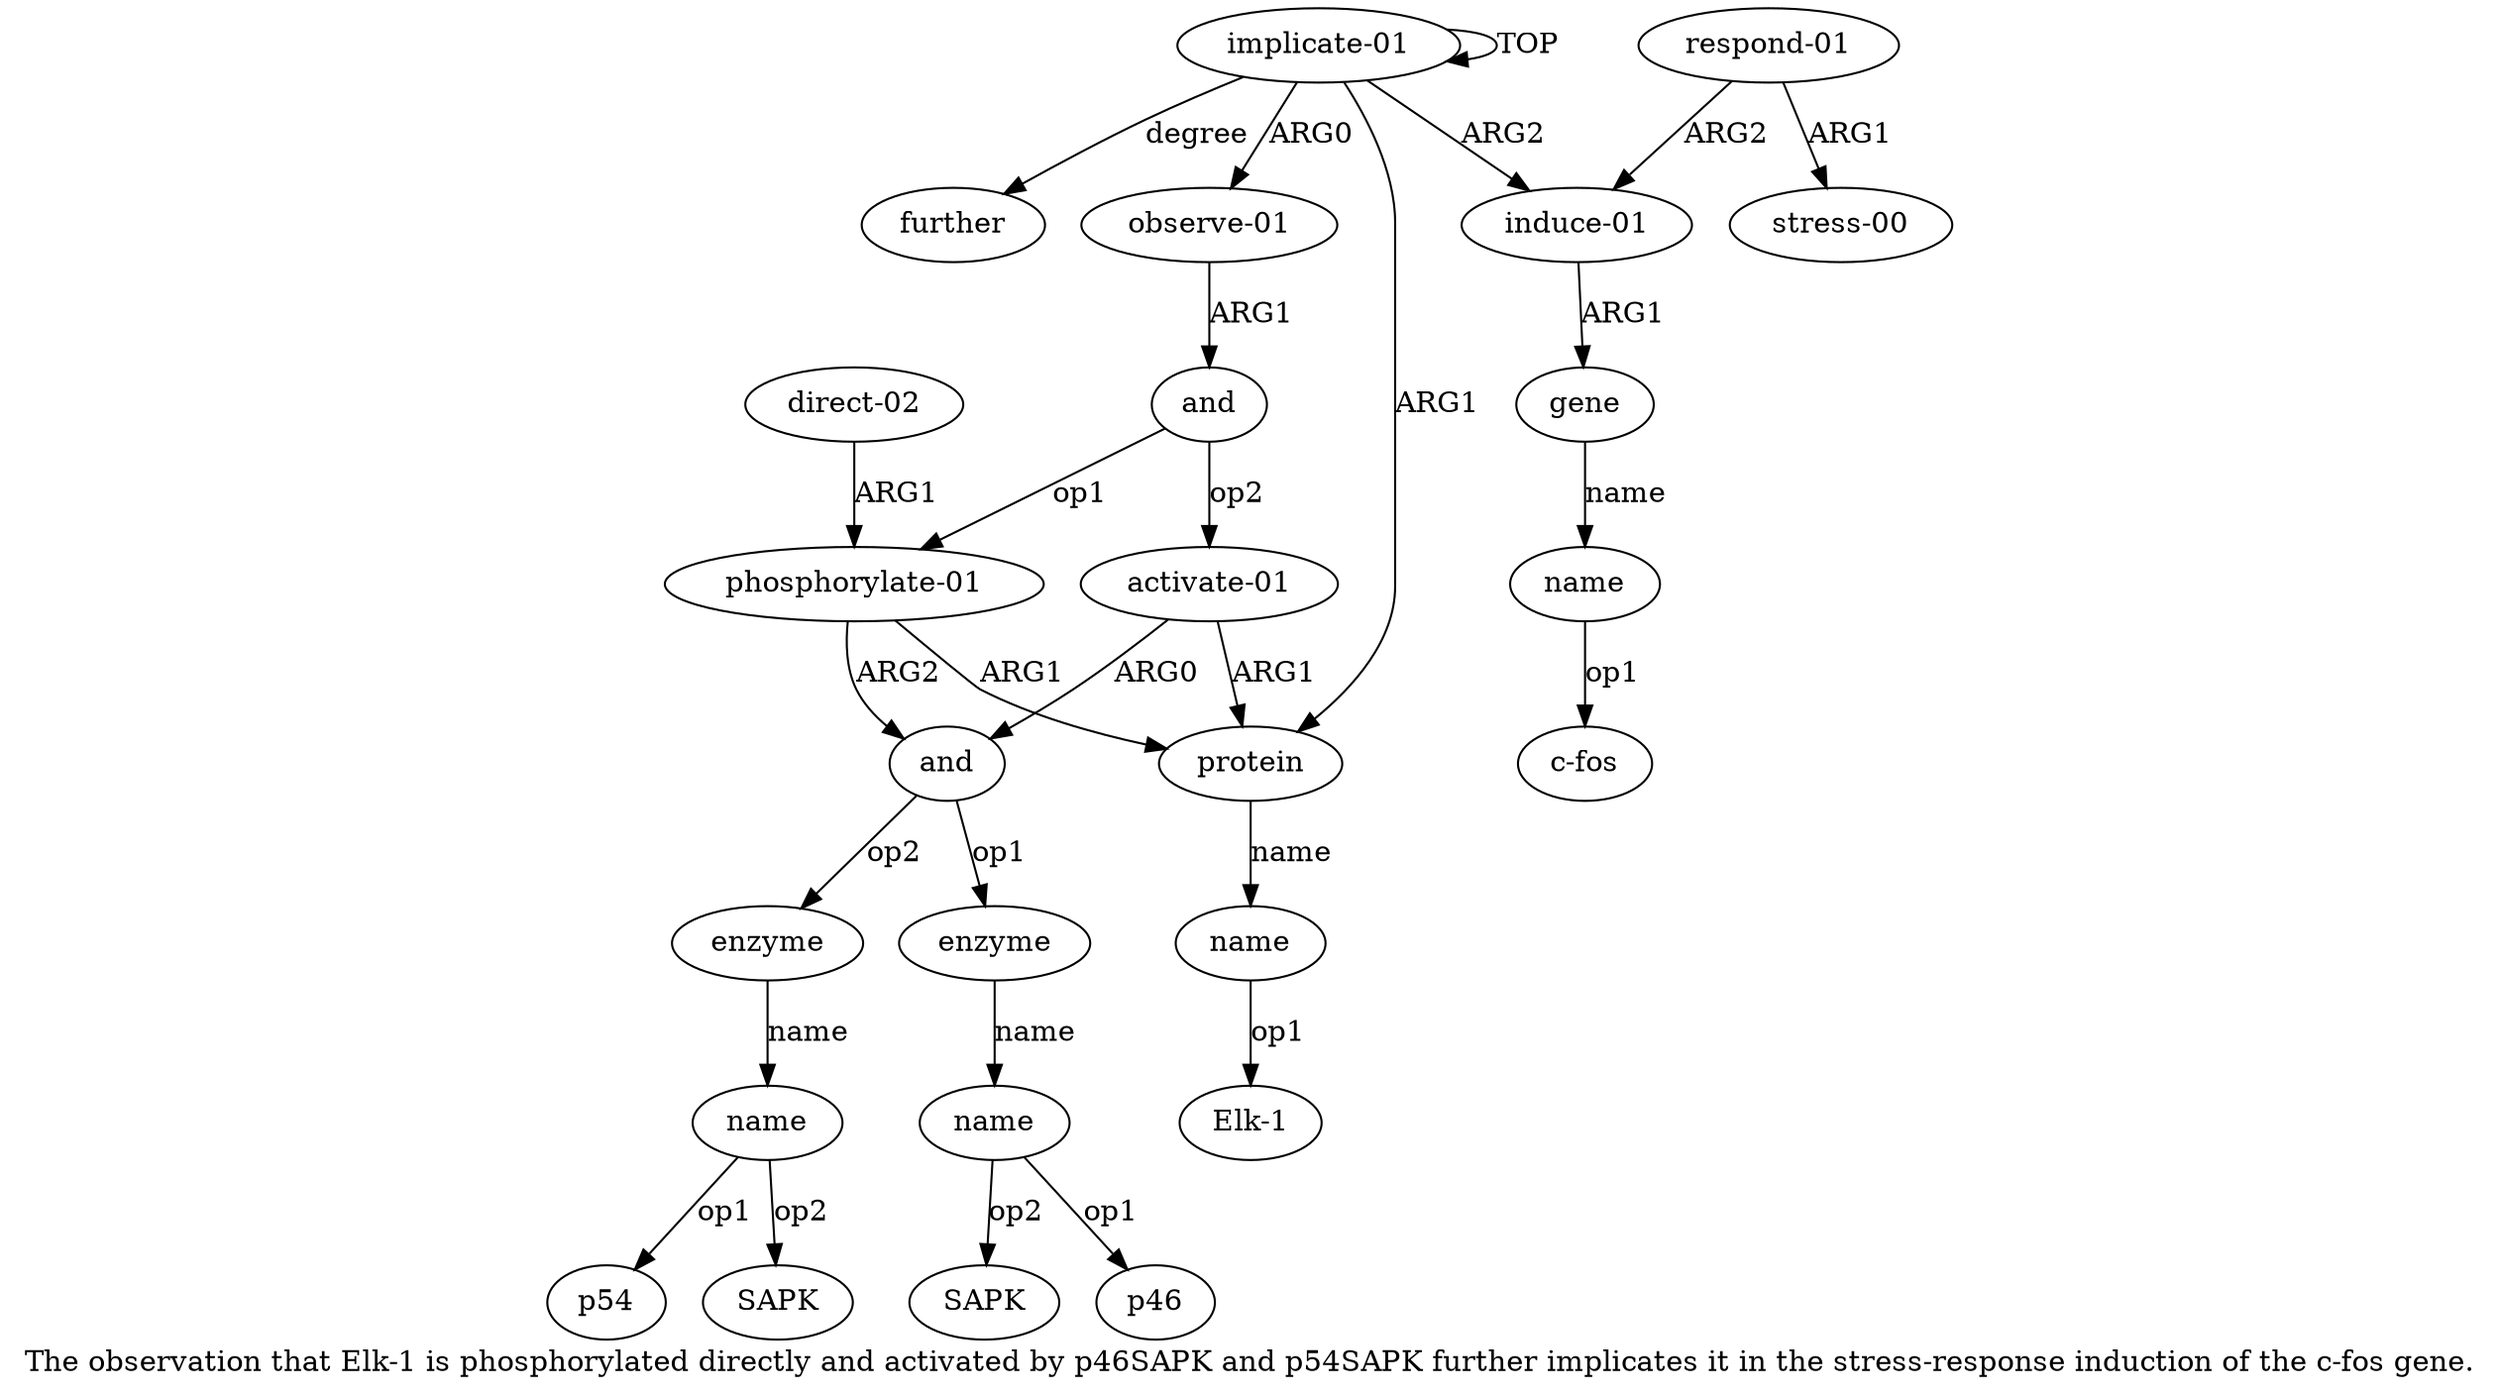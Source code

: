 digraph  {
	graph [label="The observation that Elk-1 is phosphorylated directly and activated by p46SAPK and p54SAPK further implicates it in the stress-response \
induction of the c-fos gene."];
	node [label="\N"];
	"a10 p54"	 [color=black,
		gold_ind=-1,
		gold_label=p54,
		label=p54,
		test_ind=-1,
		test_label=p54];
	"a10 SAPK"	 [color=black,
		gold_ind=-1,
		gold_label=SAPK,
		label=SAPK,
		test_ind=-1,
		test_label=SAPK];
	"a8 SAPK"	 [color=black,
		gold_ind=-1,
		gold_label=SAPK,
		label=SAPK,
		test_ind=-1,
		test_label=SAPK];
	a15	 [color=black,
		gold_ind=15,
		gold_label=name,
		label=name,
		test_ind=15,
		test_label=name];
	"a15 c-fos"	 [color=black,
		gold_ind=-1,
		gold_label="c-fos",
		label="c-fos",
		test_ind=-1,
		test_label="c-fos"];
	a15 -> "a15 c-fos" [key=0,
	color=black,
	gold_label=op1,
	label=op1,
	test_label=op1];
a14 [color=black,
	gold_ind=14,
	gold_label=gene,
	label=gene,
	test_ind=14,
	test_label=gene];
a14 -> a15 [key=0,
color=black,
gold_label=name,
label=name,
test_label=name];
a17 [color=black,
gold_ind=17,
gold_label="stress-00",
label="stress-00",
test_ind=17,
test_label="stress-00"];
a16 [color=black,
gold_ind=16,
gold_label="respond-01",
label="respond-01",
test_ind=16,
test_label="respond-01"];
a16 -> a17 [key=0,
color=black,
gold_label=ARG1,
label=ARG1,
test_label=ARG1];
a13 [color=black,
gold_ind=13,
gold_label="induce-01",
label="induce-01",
test_ind=13,
test_label="induce-01"];
a16 -> a13 [key=0,
color=black,
gold_label=ARG2,
label=ARG2,
test_label=ARG2];
a11 [color=black,
gold_ind=11,
gold_label="direct-02",
label="direct-02",
test_ind=11,
test_label="direct-02"];
a3 [color=black,
gold_ind=3,
gold_label="phosphorylate-01",
label="phosphorylate-01",
test_ind=3,
test_label="phosphorylate-01"];
a11 -> a3 [key=0,
color=black,
gold_label=ARG1,
label=ARG1,
test_label=ARG1];
a10 [color=black,
gold_ind=10,
gold_label=name,
label=name,
test_ind=10,
test_label=name];
a10 -> "a10 p54" [key=0,
color=black,
gold_label=op1,
label=op1,
test_label=op1];
a10 -> "a10 SAPK" [key=0,
color=black,
gold_label=op2,
label=op2,
test_label=op2];
a13 -> a14 [key=0,
color=black,
gold_label=ARG1,
label=ARG1,
test_label=ARG1];
a12 [color=black,
gold_ind=12,
gold_label="activate-01",
label="activate-01",
test_ind=12,
test_label="activate-01"];
a4 [color=black,
gold_ind=4,
gold_label=protein,
label=protein,
test_ind=4,
test_label=protein];
a12 -> a4 [key=0,
color=black,
gold_label=ARG1,
label=ARG1,
test_label=ARG1];
a6 [color=black,
gold_ind=6,
gold_label=and,
label=and,
test_ind=6,
test_label=and];
a12 -> a6 [key=0,
color=black,
gold_label=ARG0,
label=ARG0,
test_label=ARG0];
a18 [color=black,
gold_ind=18,
gold_label=further,
label=further,
test_ind=18,
test_label=further];
a1 [color=black,
gold_ind=1,
gold_label="observe-01",
label="observe-01",
test_ind=1,
test_label="observe-01"];
a2 [color=black,
gold_ind=2,
gold_label=and,
label=and,
test_ind=2,
test_label=and];
a1 -> a2 [key=0,
color=black,
gold_label=ARG1,
label=ARG1,
test_label=ARG1];
a0 [color=black,
gold_ind=0,
gold_label="implicate-01",
label="implicate-01",
test_ind=0,
test_label="implicate-01"];
a0 -> a13 [key=0,
color=black,
gold_label=ARG2,
label=ARG2,
test_label=ARG2];
a0 -> a18 [key=0,
color=black,
gold_label=degree,
label=degree,
test_label=degree];
a0 -> a1 [key=0,
color=black,
gold_label=ARG0,
label=ARG0,
test_label=ARG0];
a0 -> a0 [key=0,
color=black,
gold_label=TOP,
label=TOP,
test_label=TOP];
a0 -> a4 [key=0,
color=black,
gold_label=ARG1,
label=ARG1,
test_label=ARG1];
a3 -> a4 [key=0,
color=black,
gold_label=ARG1,
label=ARG1,
test_label=ARG1];
a3 -> a6 [key=0,
color=black,
gold_label=ARG2,
label=ARG2,
test_label=ARG2];
a2 -> a12 [key=0,
color=black,
gold_label=op2,
label=op2,
test_label=op2];
a2 -> a3 [key=0,
color=black,
gold_label=op1,
label=op1,
test_label=op1];
a5 [color=black,
gold_ind=5,
gold_label=name,
label=name,
test_ind=5,
test_label=name];
"a5 Elk-1" [color=black,
gold_ind=-1,
gold_label="Elk-1",
label="Elk-1",
test_ind=-1,
test_label="Elk-1"];
a5 -> "a5 Elk-1" [key=0,
color=black,
gold_label=op1,
label=op1,
test_label=op1];
a4 -> a5 [key=0,
color=black,
gold_label=name,
label=name,
test_label=name];
a7 [color=black,
gold_ind=7,
gold_label=enzyme,
label=enzyme,
test_ind=7,
test_label=enzyme];
a8 [color=black,
gold_ind=8,
gold_label=name,
label=name,
test_ind=8,
test_label=name];
a7 -> a8 [key=0,
color=black,
gold_label=name,
label=name,
test_label=name];
a6 -> a7 [key=0,
color=black,
gold_label=op1,
label=op1,
test_label=op1];
a9 [color=black,
gold_ind=9,
gold_label=enzyme,
label=enzyme,
test_ind=9,
test_label=enzyme];
a6 -> a9 [key=0,
color=black,
gold_label=op2,
label=op2,
test_label=op2];
a9 -> a10 [key=0,
color=black,
gold_label=name,
label=name,
test_label=name];
a8 -> "a8 SAPK" [key=0,
color=black,
gold_label=op2,
label=op2,
test_label=op2];
"a8 p46" [color=black,
gold_ind=-1,
gold_label=p46,
label=p46,
test_ind=-1,
test_label=p46];
a8 -> "a8 p46" [key=0,
color=black,
gold_label=op1,
label=op1,
test_label=op1];
}
